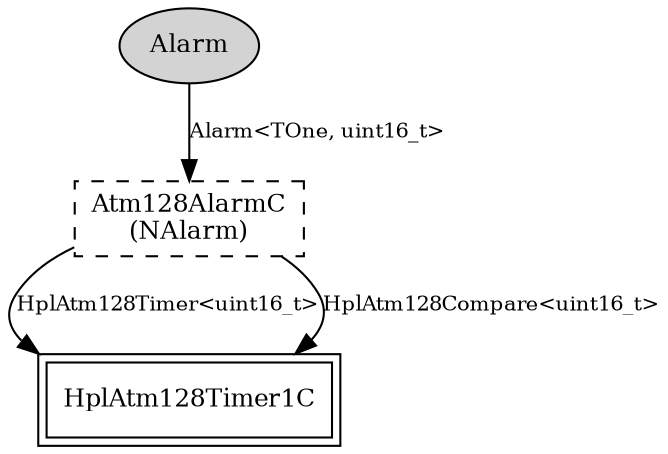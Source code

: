 digraph "tos.platforms.mica.AlarmOne16C" {
  n0x406e8d50 [shape=ellipse, style=filled, label="Alarm", fontsize=12];
  "AlarmOne16C.NAlarm" [fontsize=12, shape=box, style=dashed, label="Atm128AlarmC\n(NAlarm)", URL="../chtml/tos.chips.atm128.timer.Atm128AlarmC.html"];
  "AlarmOne16C.NAlarm" [fontsize=12, shape=box, style=dashed, label="Atm128AlarmC\n(NAlarm)", URL="../chtml/tos.chips.atm128.timer.Atm128AlarmC.html"];
  "HplAtm128Timer1C" [fontsize=12, shape=box,peripheries=2, URL="../chtml/tos.chips.atm128.timer.HplAtm128Timer1C.html"];
  "AlarmOne16C.NAlarm" [fontsize=12, shape=box, style=dashed, label="Atm128AlarmC\n(NAlarm)", URL="../chtml/tos.chips.atm128.timer.Atm128AlarmC.html"];
  "HplAtm128Timer1C" [fontsize=12, shape=box,peripheries=2, URL="../chtml/tos.chips.atm128.timer.HplAtm128Timer1C.html"];
  "n0x406e8d50" -> "AlarmOne16C.NAlarm" [label="Alarm<TOne, uint16_t>", URL="../ihtml/tos.lib.timer.Alarm.html", fontsize=10];
  "AlarmOne16C.NAlarm" -> "HplAtm128Timer1C" [label="HplAtm128Timer<uint16_t>", URL="../ihtml/tos.chips.atm128.timer.HplAtm128Timer.html", fontsize=10];
  "AlarmOne16C.NAlarm" -> "HplAtm128Timer1C" [label="HplAtm128Compare<uint16_t>", URL="../ihtml/tos.chips.atm128.timer.HplAtm128Compare.html", fontsize=10];
}
